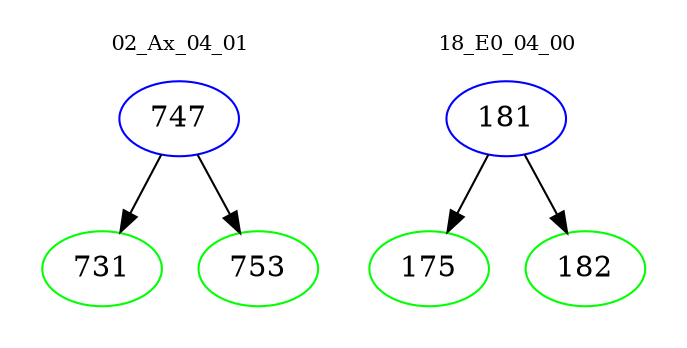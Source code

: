 digraph{
subgraph cluster_0 {
color = white
label = "02_Ax_04_01";
fontsize=10;
T0_747 [label="747", color="blue"]
T0_747 -> T0_731 [color="black"]
T0_731 [label="731", color="green"]
T0_747 -> T0_753 [color="black"]
T0_753 [label="753", color="green"]
}
subgraph cluster_1 {
color = white
label = "18_E0_04_00";
fontsize=10;
T1_181 [label="181", color="blue"]
T1_181 -> T1_175 [color="black"]
T1_175 [label="175", color="green"]
T1_181 -> T1_182 [color="black"]
T1_182 [label="182", color="green"]
}
}
